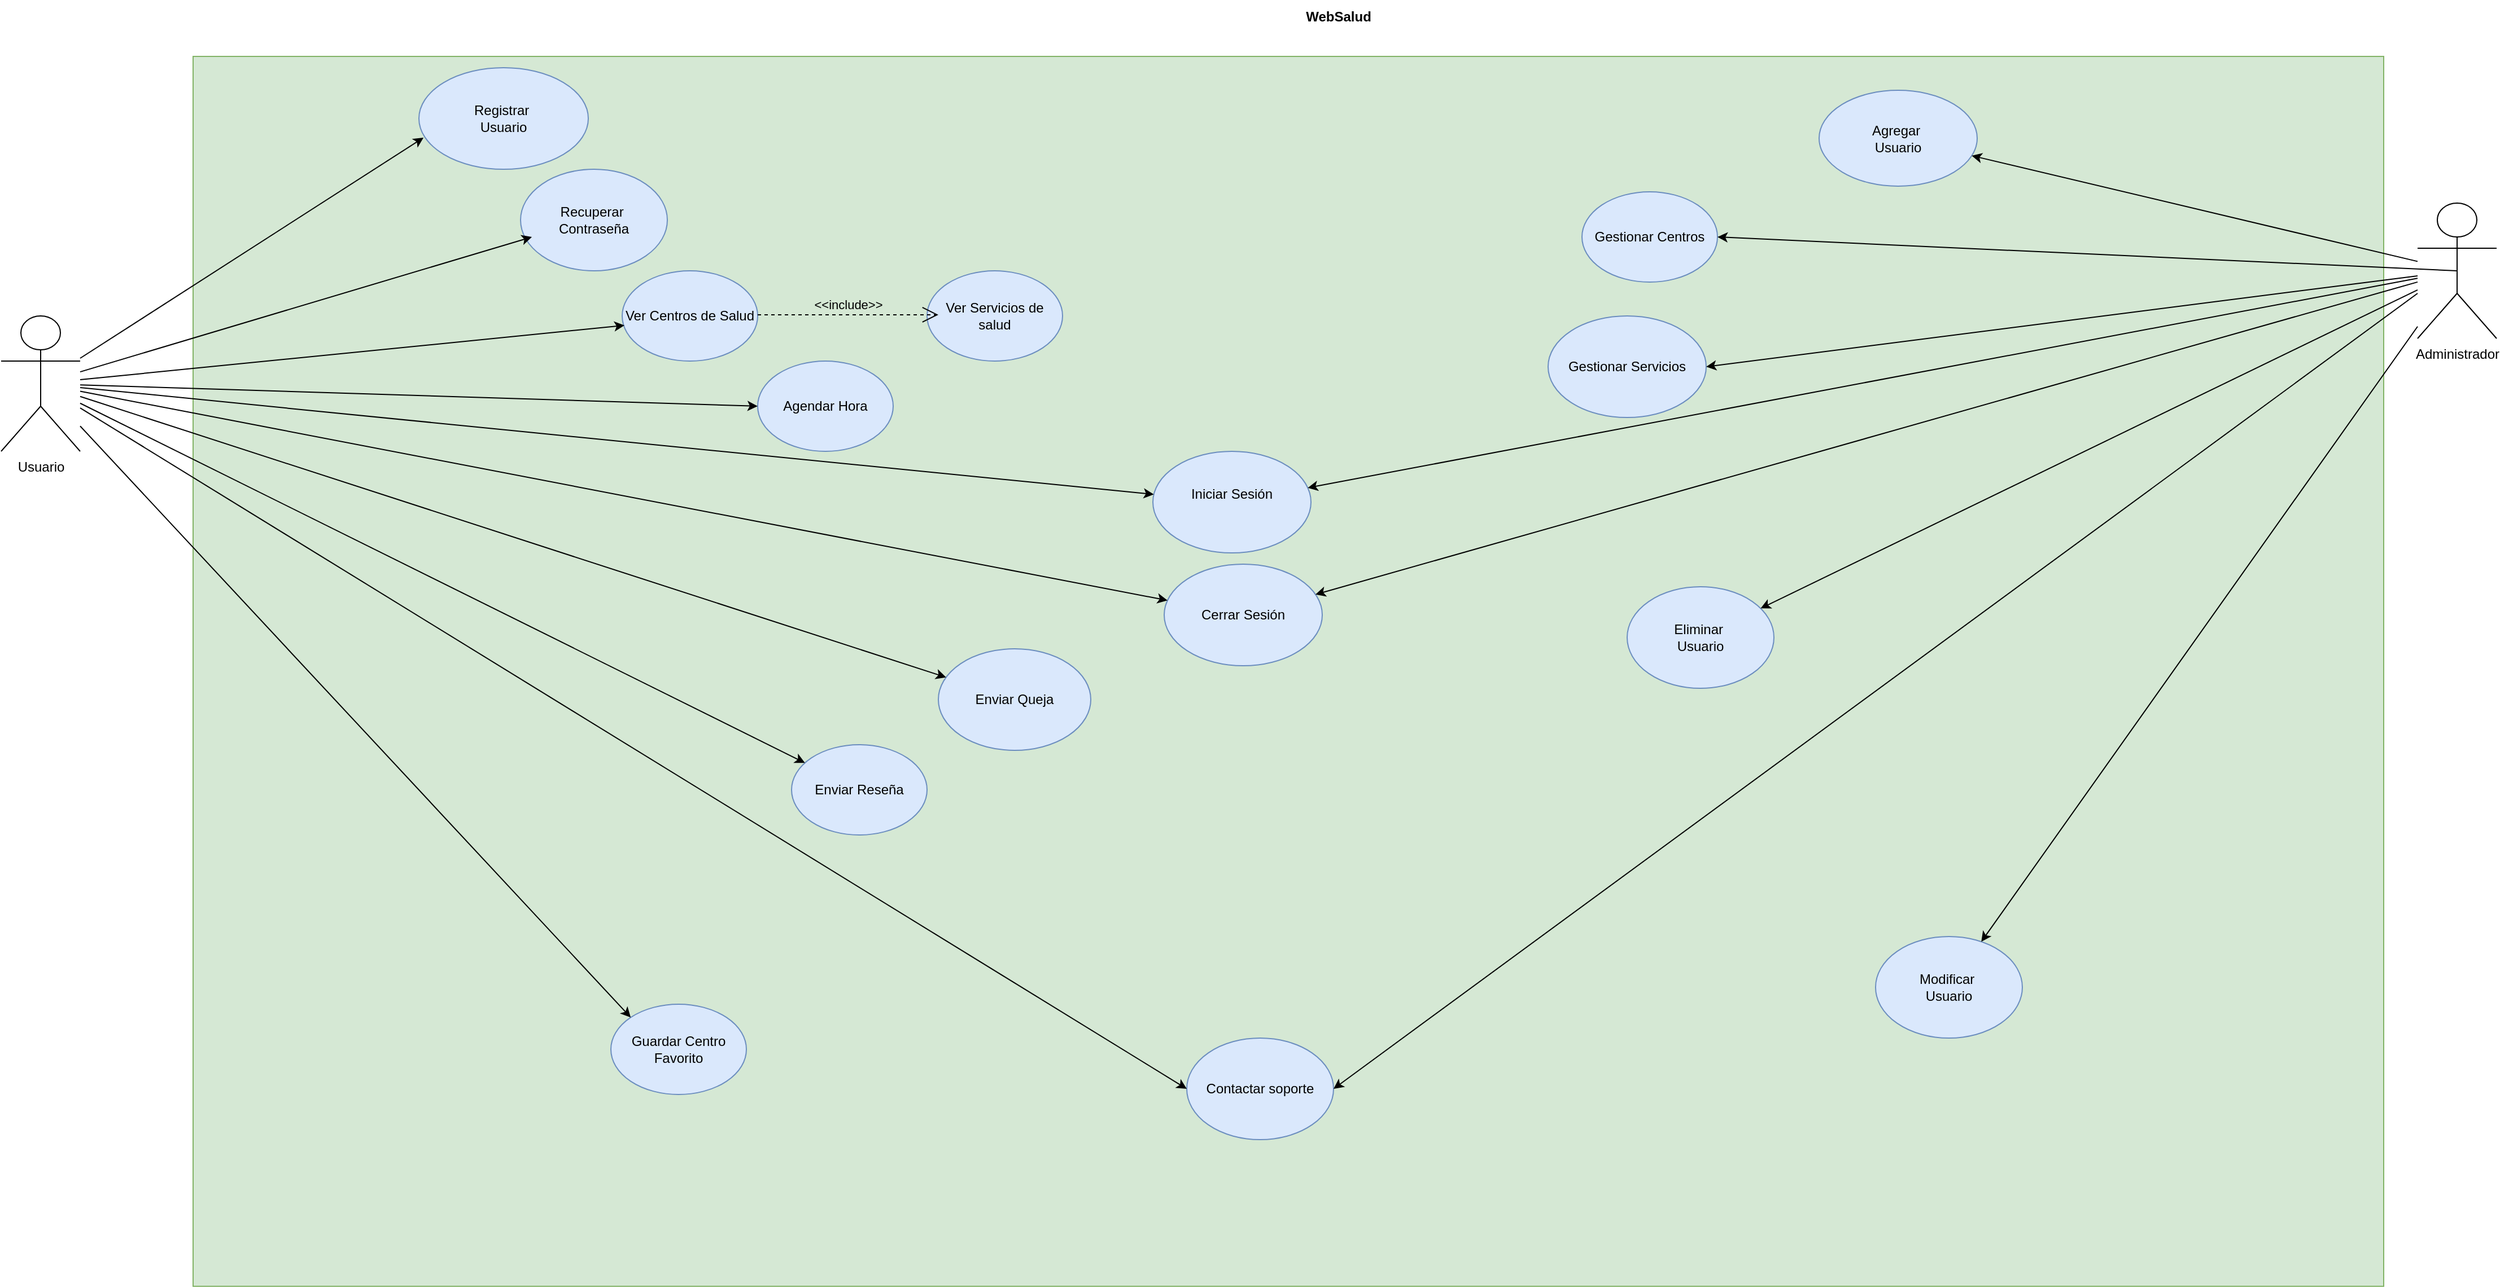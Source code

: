 <mxfile version="24.9.1">
  <diagram name="Página-1" id="5XWVKSWbAcRNChkXRKkE">
    <mxGraphModel grid="1" page="1" gridSize="10" guides="1" tooltips="1" connect="1" arrows="1" fold="1" pageScale="1" pageWidth="827" pageHeight="1169" math="0" shadow="0">
      <root>
        <mxCell id="0" />
        <mxCell id="1" parent="0" />
        <mxCell id="OQBv6IHemaQKlbbo75Iv-1" value="Usuario&lt;div&gt;&lt;br&gt;&lt;/div&gt;" style="shape=umlActor;verticalLabelPosition=bottom;verticalAlign=top;html=1;outlineConnect=0;" vertex="1" parent="1">
          <mxGeometry x="-810" y="290" width="70" height="120" as="geometry" />
        </mxCell>
        <mxCell id="OQBv6IHemaQKlbbo75Iv-2" value="Administrador" style="shape=umlActor;verticalLabelPosition=bottom;verticalAlign=top;html=1;outlineConnect=0;" vertex="1" parent="1">
          <mxGeometry x="1330" y="190" width="70" height="120" as="geometry" />
        </mxCell>
        <mxCell id="OQBv6IHemaQKlbbo75Iv-8" value="" style="rounded=0;whiteSpace=wrap;html=1;fillColor=#D5E8D4;strokeColor=#82b366;gradientColor=none;" vertex="1" parent="1">
          <mxGeometry x="-640" y="60" width="1940" height="1090" as="geometry" />
        </mxCell>
        <mxCell id="OQBv6IHemaQKlbbo75Iv-9" value="&lt;b&gt;WebSalud&lt;/b&gt;" style="text;html=1;align=center;verticalAlign=middle;resizable=0;points=[];autosize=1;strokeColor=none;fillColor=none;" vertex="1" parent="1">
          <mxGeometry x="334" y="10" width="80" height="30" as="geometry" />
        </mxCell>
        <mxCell id="OQBv6IHemaQKlbbo75Iv-15" value="Contactar soporte" style="ellipse;whiteSpace=wrap;html=1;fillColor=#dae8fc;strokeColor=#6c8ebf;" vertex="1" parent="1">
          <mxGeometry x="240" y="930" width="130" height="90" as="geometry" />
        </mxCell>
        <mxCell id="OQBv6IHemaQKlbbo75Iv-16" value="Enviar&amp;nbsp;&lt;span style=&quot;background-color: initial;&quot;&gt;Queja&lt;/span&gt;" style="ellipse;whiteSpace=wrap;html=1;fillColor=#dae8fc;strokeColor=#6c8ebf;" vertex="1" parent="1">
          <mxGeometry x="20" y="585" width="135" height="90" as="geometry" />
        </mxCell>
        <mxCell id="OQBv6IHemaQKlbbo75Iv-17" value="Registrar&amp;nbsp;&lt;div&gt;Usuario&lt;/div&gt;" style="ellipse;whiteSpace=wrap;html=1;fillColor=#dae8fc;strokeColor=#6c8ebf;" vertex="1" parent="1">
          <mxGeometry x="-440" y="70" width="150" height="90" as="geometry" />
        </mxCell>
        <mxCell id="OQBv6IHemaQKlbbo75Iv-18" value="&#xa;Iniciar Sesión&#xa;&#xa;" style="ellipse;whiteSpace=wrap;html=1;fillColor=#dae8fc;strokeColor=#6c8ebf;" vertex="1" parent="1">
          <mxGeometry x="210" y="410" width="140" height="90" as="geometry" />
        </mxCell>
        <mxCell id="OQBv6IHemaQKlbbo75Iv-20" value="Recuperar&amp;nbsp;&lt;div&gt;Contraseña&lt;/div&gt;" style="ellipse;whiteSpace=wrap;html=1;fillColor=#dae8fc;strokeColor=#6c8ebf;" vertex="1" parent="1">
          <mxGeometry x="-350" y="160" width="130" height="90" as="geometry" />
        </mxCell>
        <mxCell id="OQBv6IHemaQKlbbo75Iv-21" value="Cerrar Sesión" style="ellipse;whiteSpace=wrap;html=1;fillColor=#dae8fc;strokeColor=#6c8ebf;" vertex="1" parent="1">
          <mxGeometry x="220" y="510" width="140" height="90" as="geometry" />
        </mxCell>
        <mxCell id="OQBv6IHemaQKlbbo75Iv-22" value="" style="endArrow=classic;html=1;rounded=0;entryX=0.027;entryY=0.689;entryDx=0;entryDy=0;entryPerimeter=0;" edge="1" parent="1" source="OQBv6IHemaQKlbbo75Iv-1" target="OQBv6IHemaQKlbbo75Iv-17">
          <mxGeometry width="50" height="50" relative="1" as="geometry">
            <mxPoint x="130" y="320" as="sourcePoint" />
            <mxPoint x="440" y="360" as="targetPoint" />
            <Array as="points" />
          </mxGeometry>
        </mxCell>
        <mxCell id="OQBv6IHemaQKlbbo75Iv-24" value="" style="edgeStyle=none;orthogonalLoop=1;jettySize=auto;html=1;rounded=0;" edge="1" parent="1" source="OQBv6IHemaQKlbbo75Iv-1" target="OQBv6IHemaQKlbbo75Iv-18">
          <mxGeometry width="100" relative="1" as="geometry">
            <mxPoint x="130" y="330" as="sourcePoint" />
            <mxPoint x="230" y="330" as="targetPoint" />
            <Array as="points" />
          </mxGeometry>
        </mxCell>
        <mxCell id="OQBv6IHemaQKlbbo75Iv-26" value="" style="edgeStyle=none;orthogonalLoop=1;jettySize=auto;html=1;rounded=0;" edge="1" parent="1" source="OQBv6IHemaQKlbbo75Iv-2" target="OQBv6IHemaQKlbbo75Iv-18">
          <mxGeometry width="100" relative="1" as="geometry">
            <mxPoint x="740" y="322.11" as="sourcePoint" />
            <mxPoint x="552.94" y="317.89" as="targetPoint" />
            <Array as="points" />
          </mxGeometry>
        </mxCell>
        <mxCell id="OQBv6IHemaQKlbbo75Iv-28" value="" style="edgeStyle=none;orthogonalLoop=1;jettySize=auto;html=1;rounded=0;entryX=0.077;entryY=0.667;entryDx=0;entryDy=0;entryPerimeter=0;" edge="1" parent="1" source="OQBv6IHemaQKlbbo75Iv-1" target="OQBv6IHemaQKlbbo75Iv-20">
          <mxGeometry width="100" relative="1" as="geometry">
            <mxPoint x="120" y="300" as="sourcePoint" />
            <mxPoint x="220" y="300" as="targetPoint" />
            <Array as="points" />
          </mxGeometry>
        </mxCell>
        <mxCell id="OQBv6IHemaQKlbbo75Iv-30" value="" style="edgeStyle=none;orthogonalLoop=1;jettySize=auto;html=1;rounded=0;" edge="1" parent="1" source="OQBv6IHemaQKlbbo75Iv-1" target="OQBv6IHemaQKlbbo75Iv-16">
          <mxGeometry width="100" relative="1" as="geometry">
            <mxPoint x="110" y="330" as="sourcePoint" />
            <mxPoint x="370" y="405" as="targetPoint" />
            <Array as="points" />
          </mxGeometry>
        </mxCell>
        <mxCell id="OQBv6IHemaQKlbbo75Iv-32" value="" style="edgeStyle=none;orthogonalLoop=1;jettySize=auto;html=1;rounded=0;" edge="1" parent="1" source="OQBv6IHemaQKlbbo75Iv-1" target="OQBv6IHemaQKlbbo75Iv-21">
          <mxGeometry width="100" relative="1" as="geometry">
            <mxPoint x="120" y="379" as="sourcePoint" />
            <mxPoint x="220" y="379" as="targetPoint" />
            <Array as="points" />
          </mxGeometry>
        </mxCell>
        <mxCell id="OQBv6IHemaQKlbbo75Iv-38" value="Agregar&amp;nbsp;&lt;div&gt;Usuario&lt;/div&gt;" style="ellipse;whiteSpace=wrap;html=1;fillColor=#dae8fc;strokeColor=#6c8ebf;" vertex="1" parent="1">
          <mxGeometry x="800" y="90" width="140" height="85" as="geometry" />
        </mxCell>
        <mxCell id="OQBv6IHemaQKlbbo75Iv-40" value="Modificar&amp;nbsp;&lt;div&gt;Usuario&lt;/div&gt;" style="ellipse;whiteSpace=wrap;html=1;fillColor=#dae8fc;strokeColor=#6c8ebf;" vertex="1" parent="1">
          <mxGeometry x="850" y="840" width="130" height="90" as="geometry" />
        </mxCell>
        <mxCell id="OQBv6IHemaQKlbbo75Iv-41" value="Eliminar&amp;nbsp;&lt;div&gt;Usuario&lt;/div&gt;" style="ellipse;whiteSpace=wrap;html=1;fillColor=#dae8fc;strokeColor=#6c8ebf;" vertex="1" parent="1">
          <mxGeometry x="630" y="530" width="130" height="90" as="geometry" />
        </mxCell>
        <mxCell id="OQBv6IHemaQKlbbo75Iv-42" value="" style="edgeStyle=none;orthogonalLoop=1;jettySize=auto;html=1;rounded=0;" edge="1" parent="1" source="OQBv6IHemaQKlbbo75Iv-2" target="OQBv6IHemaQKlbbo75Iv-40">
          <mxGeometry width="100" relative="1" as="geometry">
            <mxPoint x="920" y="350" as="sourcePoint" />
            <mxPoint x="1020" y="350" as="targetPoint" />
            <Array as="points" />
          </mxGeometry>
        </mxCell>
        <mxCell id="OQBv6IHemaQKlbbo75Iv-43" value="" style="edgeStyle=none;orthogonalLoop=1;jettySize=auto;html=1;rounded=0;" edge="1" parent="1" source="OQBv6IHemaQKlbbo75Iv-2" target="OQBv6IHemaQKlbbo75Iv-41">
          <mxGeometry width="100" relative="1" as="geometry">
            <mxPoint x="900" y="340" as="sourcePoint" />
            <mxPoint x="1000" y="340" as="targetPoint" />
            <Array as="points" />
          </mxGeometry>
        </mxCell>
        <mxCell id="OQBv6IHemaQKlbbo75Iv-44" value="" style="edgeStyle=none;orthogonalLoop=1;jettySize=auto;html=1;rounded=0;" edge="1" parent="1" source="OQBv6IHemaQKlbbo75Iv-2" target="OQBv6IHemaQKlbbo75Iv-38">
          <mxGeometry width="100" relative="1" as="geometry">
            <mxPoint x="910" y="290" as="sourcePoint" />
            <mxPoint x="1010" y="290" as="targetPoint" />
            <Array as="points" />
          </mxGeometry>
        </mxCell>
        <mxCell id="_NZwQ8nzCqomXD38LoUE-3" value="Ver Centros de Salud" style="ellipse;whiteSpace=wrap;html=1;fillColor=#dae8fc;strokeColor=#6c8ebf;" vertex="1" parent="1">
          <mxGeometry x="-260" y="250" width="120" height="80" as="geometry" />
        </mxCell>
        <mxCell id="_NZwQ8nzCqomXD38LoUE-4" value="Guardar Centro Favorito" style="ellipse;whiteSpace=wrap;html=1;fillColor=#dae8fc;strokeColor=#6c8ebf;" vertex="1" parent="1">
          <mxGeometry x="-270" y="900" width="120" height="80" as="geometry" />
        </mxCell>
        <mxCell id="_NZwQ8nzCqomXD38LoUE-6" value="Agendar Hora" style="ellipse;whiteSpace=wrap;html=1;fillColor=#dae8fc;strokeColor=#6c8ebf;" vertex="1" parent="1">
          <mxGeometry x="-140" y="330" width="120" height="80" as="geometry" />
        </mxCell>
        <mxCell id="_NZwQ8nzCqomXD38LoUE-7" value="Enviar Reseña" style="ellipse;whiteSpace=wrap;html=1;fillColor=#dae8fc;strokeColor=#6c8ebf;" vertex="1" parent="1">
          <mxGeometry x="-110" y="670" width="120" height="80" as="geometry" />
        </mxCell>
        <mxCell id="_NZwQ8nzCqomXD38LoUE-8" value="Gestionar Centros" style="ellipse;whiteSpace=wrap;html=1;fillColor=#dae8fc;strokeColor=#6c8ebf;" vertex="1" parent="1">
          <mxGeometry x="590" y="180" width="120" height="80" as="geometry" />
        </mxCell>
        <mxCell id="_NZwQ8nzCqomXD38LoUE-10" value="" style="endArrow=classic;html=1;rounded=0;entryX=0.017;entryY=0.605;entryDx=0;entryDy=0;entryPerimeter=0;" edge="1" parent="1" source="OQBv6IHemaQKlbbo75Iv-1" target="_NZwQ8nzCqomXD38LoUE-3">
          <mxGeometry width="50" height="50" relative="1" as="geometry">
            <mxPoint x="-320" y="340" as="sourcePoint" />
            <mxPoint x="-270" y="290" as="targetPoint" />
          </mxGeometry>
        </mxCell>
        <mxCell id="_NZwQ8nzCqomXD38LoUE-11" value="" style="endArrow=classic;html=1;rounded=0;entryX=0;entryY=0.5;entryDx=0;entryDy=0;" edge="1" parent="1" source="OQBv6IHemaQKlbbo75Iv-1" target="_NZwQ8nzCqomXD38LoUE-6">
          <mxGeometry width="50" height="50" relative="1" as="geometry">
            <mxPoint x="-320" y="340" as="sourcePoint" />
            <mxPoint x="-270" y="290" as="targetPoint" />
          </mxGeometry>
        </mxCell>
        <mxCell id="_NZwQ8nzCqomXD38LoUE-12" value="" style="endArrow=classic;html=1;rounded=0;" edge="1" parent="1" source="OQBv6IHemaQKlbbo75Iv-1" target="_NZwQ8nzCqomXD38LoUE-7">
          <mxGeometry width="50" height="50" relative="1" as="geometry">
            <mxPoint x="-730" y="390" as="sourcePoint" />
            <mxPoint x="-370" y="580" as="targetPoint" />
          </mxGeometry>
        </mxCell>
        <mxCell id="_NZwQ8nzCqomXD38LoUE-13" value="" style="endArrow=classic;html=1;rounded=0;entryX=0;entryY=0;entryDx=0;entryDy=0;" edge="1" parent="1" source="OQBv6IHemaQKlbbo75Iv-1" target="_NZwQ8nzCqomXD38LoUE-4">
          <mxGeometry width="50" height="50" relative="1" as="geometry">
            <mxPoint x="-420" y="630" as="sourcePoint" />
            <mxPoint x="-370" y="580" as="targetPoint" />
          </mxGeometry>
        </mxCell>
        <mxCell id="_NZwQ8nzCqomXD38LoUE-14" value="" style="endArrow=classic;html=1;rounded=0;entryX=0;entryY=0.5;entryDx=0;entryDy=0;" edge="1" parent="1" source="OQBv6IHemaQKlbbo75Iv-1" target="OQBv6IHemaQKlbbo75Iv-15">
          <mxGeometry width="50" height="50" relative="1" as="geometry">
            <mxPoint x="220" y="840" as="sourcePoint" />
            <mxPoint x="270" y="790" as="targetPoint" />
          </mxGeometry>
        </mxCell>
        <mxCell id="_NZwQ8nzCqomXD38LoUE-15" value="" style="endArrow=classic;html=1;rounded=0;entryX=1;entryY=0.5;entryDx=0;entryDy=0;" edge="1" parent="1" target="OQBv6IHemaQKlbbo75Iv-15">
          <mxGeometry width="50" height="50" relative="1" as="geometry">
            <mxPoint x="1330" y="270" as="sourcePoint" />
            <mxPoint x="270" y="790" as="targetPoint" />
          </mxGeometry>
        </mxCell>
        <mxCell id="_NZwQ8nzCqomXD38LoUE-17" value="" style="endArrow=classic;html=1;rounded=0;exitX=0.5;exitY=0.5;exitDx=0;exitDy=0;exitPerimeter=0;entryX=1;entryY=0.5;entryDx=0;entryDy=0;" edge="1" parent="1" source="OQBv6IHemaQKlbbo75Iv-2" target="_NZwQ8nzCqomXD38LoUE-8">
          <mxGeometry width="50" height="50" relative="1" as="geometry">
            <mxPoint x="320" y="490" as="sourcePoint" />
            <mxPoint x="370" y="440" as="targetPoint" />
          </mxGeometry>
        </mxCell>
        <mxCell id="qV5y-maDX2HFuYknYUr6-1" value="Gestionar Servicios" style="ellipse;whiteSpace=wrap;html=1;fillColor=#dae8fc;strokeColor=#6c8ebf;" vertex="1" parent="1">
          <mxGeometry x="560" y="290" width="140" height="90" as="geometry" />
        </mxCell>
        <mxCell id="qV5y-maDX2HFuYknYUr6-2" value="" style="endArrow=classic;html=1;rounded=0;entryX=1;entryY=0.5;entryDx=0;entryDy=0;" edge="1" parent="1" source="OQBv6IHemaQKlbbo75Iv-2" target="qV5y-maDX2HFuYknYUr6-1">
          <mxGeometry width="50" height="50" relative="1" as="geometry">
            <mxPoint x="1375" y="360" as="sourcePoint" />
            <mxPoint x="720" y="260" as="targetPoint" />
          </mxGeometry>
        </mxCell>
        <mxCell id="qV5y-maDX2HFuYknYUr6-3" value="" style="edgeStyle=none;orthogonalLoop=1;jettySize=auto;html=1;rounded=0;" edge="1" parent="1" source="OQBv6IHemaQKlbbo75Iv-2" target="OQBv6IHemaQKlbbo75Iv-21">
          <mxGeometry width="100" relative="1" as="geometry">
            <mxPoint x="1332" y="360" as="sourcePoint" />
            <mxPoint x="350" y="500" as="targetPoint" />
            <Array as="points" />
          </mxGeometry>
        </mxCell>
        <mxCell id="qV5y-maDX2HFuYknYUr6-5" value="Ver Servicios de salud" style="ellipse;whiteSpace=wrap;html=1;fillColor=#dae8fc;strokeColor=#6c8ebf;" vertex="1" parent="1">
          <mxGeometry x="10" y="250" width="120" height="80" as="geometry" />
        </mxCell>
        <mxCell id="qV5y-maDX2HFuYknYUr6-6" value="" style="endArrow=open;endSize=12;dashed=1;html=1;rounded=0;" edge="1" parent="1">
          <mxGeometry width="160" relative="1" as="geometry">
            <mxPoint x="-140" y="288.95" as="sourcePoint" />
            <mxPoint x="20" y="288.95" as="targetPoint" />
          </mxGeometry>
        </mxCell>
        <mxCell id="qV5y-maDX2HFuYknYUr6-10" value="&amp;lt;&amp;lt;include&amp;gt;&amp;gt;" style="edgeLabel;html=1;align=center;verticalAlign=middle;resizable=0;points=[];labelBackgroundColor=#D5E8D4;" connectable="0" vertex="1" parent="qV5y-maDX2HFuYknYUr6-6">
          <mxGeometry x="-0.19" relative="1" as="geometry">
            <mxPoint x="15" y="-9" as="offset" />
          </mxGeometry>
        </mxCell>
      </root>
    </mxGraphModel>
  </diagram>
</mxfile>

